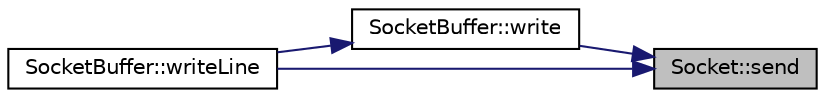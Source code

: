 digraph "Socket::send"
{
 // LATEX_PDF_SIZE
  edge [fontname="Helvetica",fontsize="10",labelfontname="Helvetica",labelfontsize="10"];
  node [fontname="Helvetica",fontsize="10",shape=record];
  rankdir="RL";
  Node1 [label="Socket::send",height=0.2,width=0.4,color="black", fillcolor="grey75", style="filled", fontcolor="black",tooltip=" "];
  Node1 -> Node2 [dir="back",color="midnightblue",fontsize="10",style="solid",fontname="Helvetica"];
  Node2 [label="SocketBuffer::write",height=0.2,width=0.4,color="black", fillcolor="white", style="filled",URL="$classSocketBuffer.html#ad5a49e3f1f44e735eb15d1896eebf7b3",tooltip=" "];
  Node2 -> Node3 [dir="back",color="midnightblue",fontsize="10",style="solid",fontname="Helvetica"];
  Node3 [label="SocketBuffer::writeLine",height=0.2,width=0.4,color="black", fillcolor="white", style="filled",URL="$classSocketBuffer.html#a96ba6ada0c8b57eacff2aa2e4e34c282",tooltip=" "];
  Node1 -> Node3 [dir="back",color="midnightblue",fontsize="10",style="solid",fontname="Helvetica"];
}
